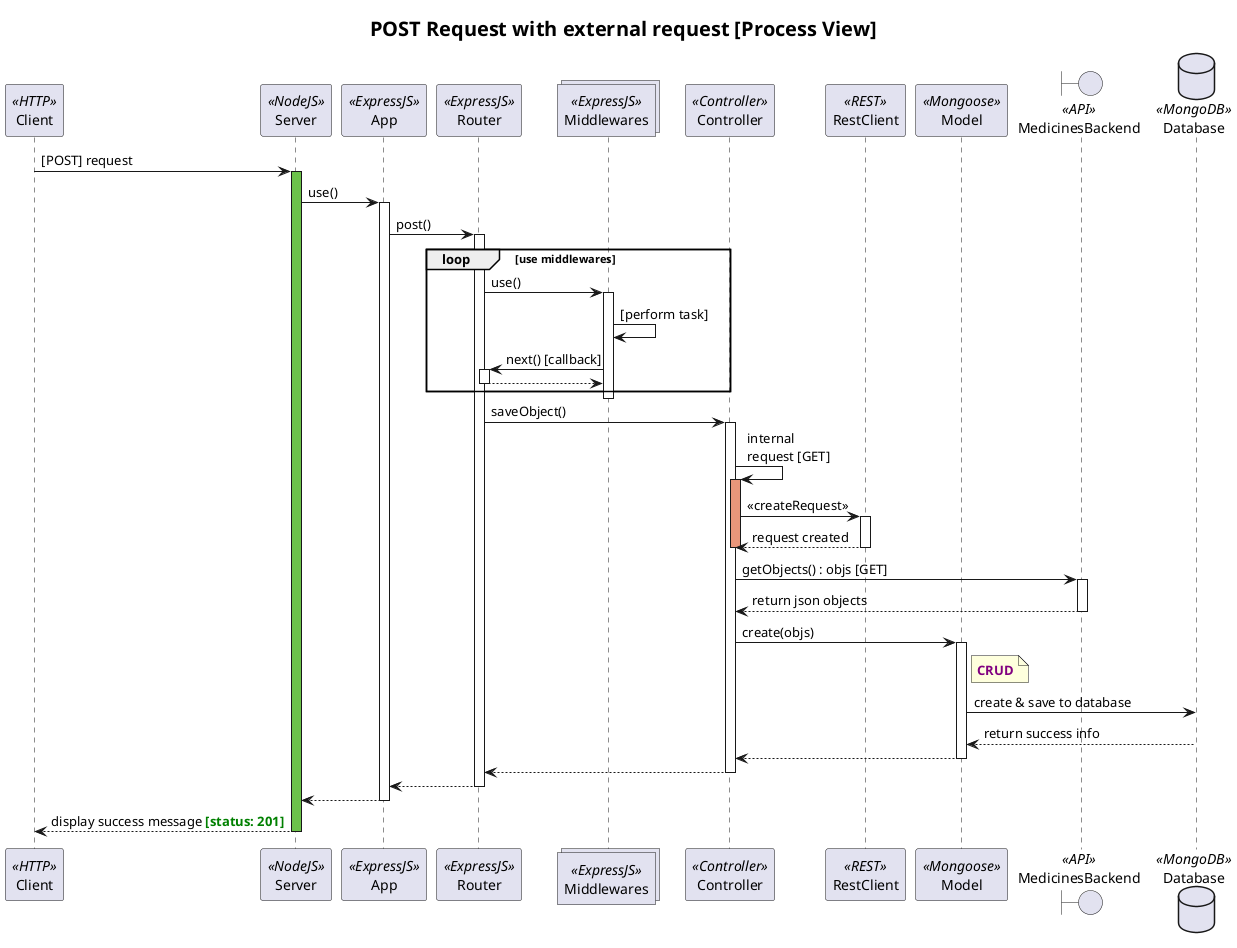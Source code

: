 @startuml

title: <size:20> POST Request with external request [Process View]</size>

' Lifelines
participant Client as cl <<HTTP>>
participant Server as node <<NodeJS>>
participant App as app <<ExpressJS>>
participant Router as r <<ExpressJS>>
collections Middlewares as mds <<ExpressJS>>
participant Controller as c <<Controller>>
participant RestClient as rc <<REST>>
participant Model as m <<Mongoose>>
boundary MedicinesBackend as med <<API>>
database Database as db <<MongoDB>>


' Sequence
cl -> node : [POST] request
activate node #6cc24a

node -> app : use()
    activate app
    app -> r : post()
        activate r
            loop use middlewares
            r -> mds : use()
            activate mds
                mds -> mds : [perform task]
                mds -> r : next() [callback]
                activate r
                r --> mds
                deactivate r
            end
            deactivate mds
            r -> c : saveObject()
            activate c

                c -> c : internal\nrequest [GET]
                activate c #DarkSalmon
                c -> rc : << createRequest >>
                activate rc
                rc --> c: request created
                deactivate rc
                deactivate c
                c -> med : getObjects() : objs [GET]
                activate med
                med --> c : return json objects
                deactivate med
                c -> m : create(objs)
                activate m
                    note right of m
                     **<color purple>CRUD</color>**
                    end note
                    m -> db : create & save to database
                    db --> m : return success info
                    m --> c
                deactivate m
                c --> r
            deactivate c
            r --> app
        deactivate r
        app --> node
    deactivate app
    node --> cl : display success message <font color=green><b>[status: 201]
deactivate node

@enduml